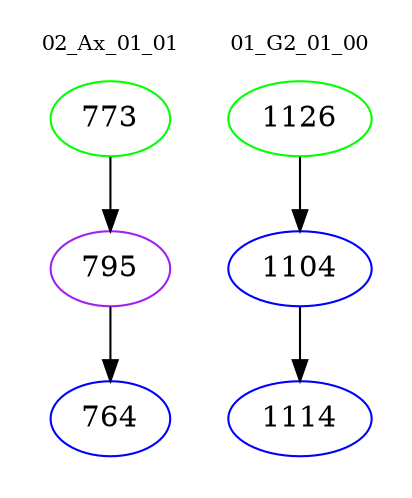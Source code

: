 digraph{
subgraph cluster_0 {
color = white
label = "02_Ax_01_01";
fontsize=10;
T0_773 [label="773", color="green"]
T0_773 -> T0_795 [color="black"]
T0_795 [label="795", color="purple"]
T0_795 -> T0_764 [color="black"]
T0_764 [label="764", color="blue"]
}
subgraph cluster_1 {
color = white
label = "01_G2_01_00";
fontsize=10;
T1_1126 [label="1126", color="green"]
T1_1126 -> T1_1104 [color="black"]
T1_1104 [label="1104", color="blue"]
T1_1104 -> T1_1114 [color="black"]
T1_1114 [label="1114", color="blue"]
}
}

